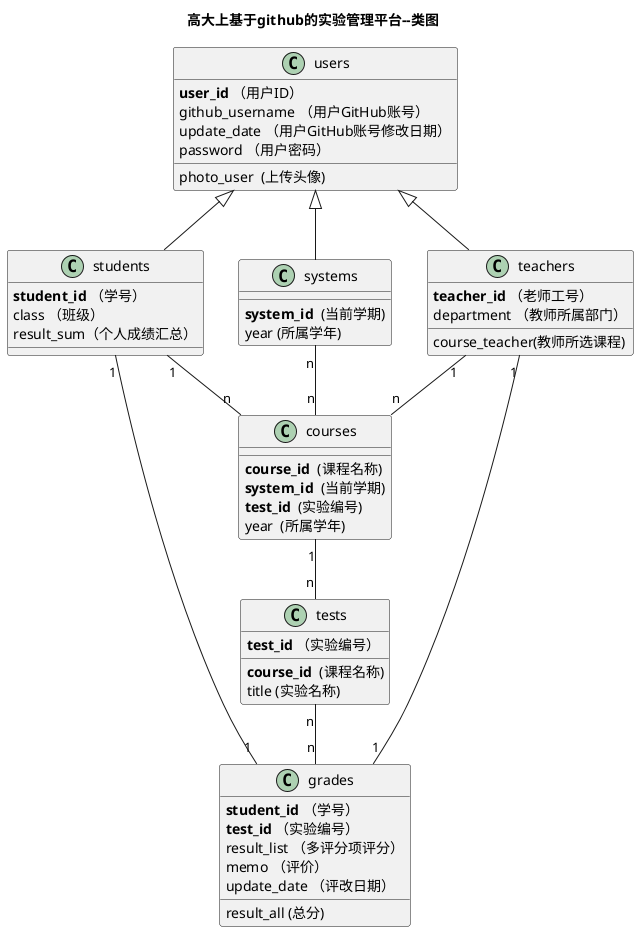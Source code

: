 @startuml
title 高大上基于github的实验管理平台--类图
class users {
    <b>user_id</b> （用户ID）
    github_username （用户GitHub账号）
    update_date （用户GitHub账号修改日期）
    password （用户密码）
    photo_user  (上传头像)
}
class teachers{
    <b>teacher_id</b> （老师工号）
    department （教师所属部门）
    course_teacher(教师所选课程)
}
class students{
    <b>student_id</b> （学号）
    class （班级）
    result_sum（个人成绩汇总）
}
class courses{
    <b>course_id</b>  (课程名称)
    <b>system_id</b>  (当前学期)
    <b>test_id</b>  (实验编号)
    year  (所属学年)
}
users <|- students
users <|-- teachers
users <|-- systems
class grades {
    <b>student_id</b> （学号）
    <b>test_id</b> （实验编号）
    result_list （多评分项评分）
    result_all (总分)
    memo （评价）
    update_date （评改日期）
}
class systems {
    <b>system_id</b>  (当前学期)
    year (所属学年)
}
class tests {
    <b>test_id</b> （实验编号）
    <b>course_id</b>  (课程名称)
    title (实验名称)    
}
teachers "1" -- "n" courses
teachers "1" -- "1" grades
students "1" -- "n"  courses
students "1" -- "1"  grades
systems "n" -- "n" courses
courses "1" -- "n" tests
tests "n" -- "n"  grades

@enduml